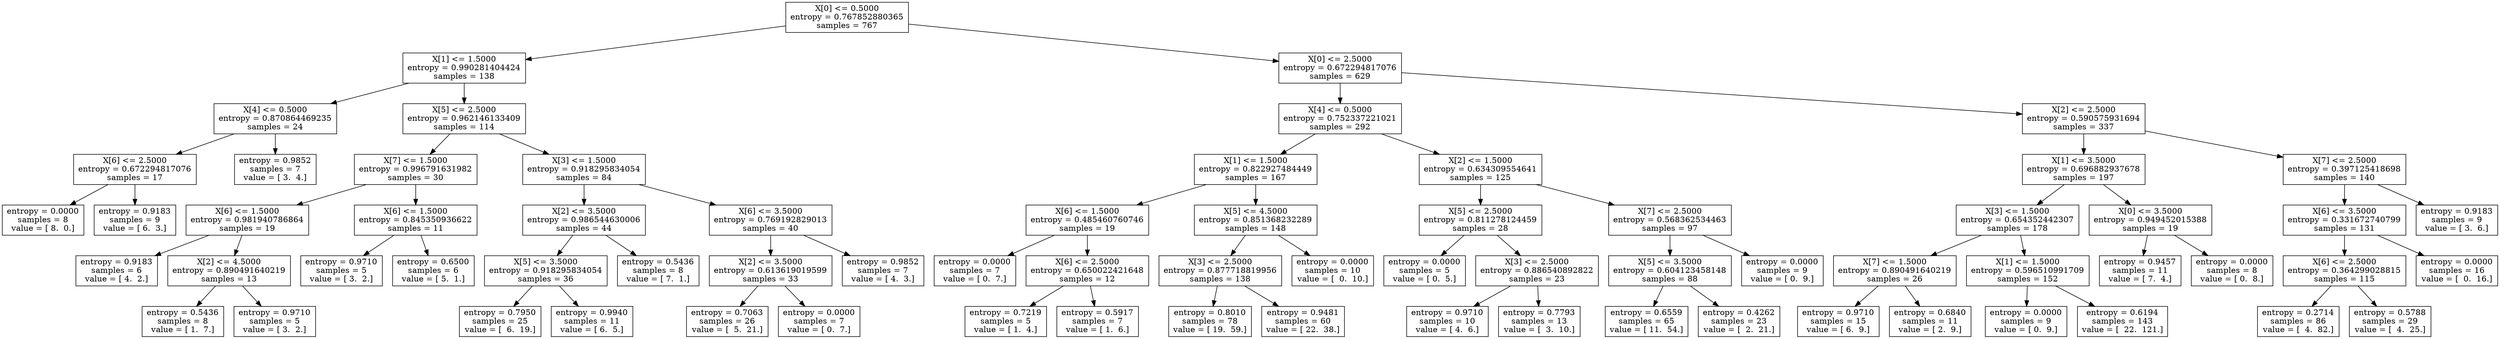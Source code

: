digraph Tree {
0 [label="X[0] <= 0.5000\nentropy = 0.767852880365\nsamples = 767", shape="box"] ;
1 [label="X[1] <= 1.5000\nentropy = 0.990281404424\nsamples = 138", shape="box"] ;
0 -> 1 ;
2 [label="X[4] <= 0.5000\nentropy = 0.870864469235\nsamples = 24", shape="box"] ;
1 -> 2 ;
3 [label="X[6] <= 2.5000\nentropy = 0.672294817076\nsamples = 17", shape="box"] ;
2 -> 3 ;
4 [label="entropy = 0.0000\nsamples = 8\nvalue = [ 8.  0.]", shape="box"] ;
3 -> 4 ;
5 [label="entropy = 0.9183\nsamples = 9\nvalue = [ 6.  3.]", shape="box"] ;
3 -> 5 ;
6 [label="entropy = 0.9852\nsamples = 7\nvalue = [ 3.  4.]", shape="box"] ;
2 -> 6 ;
7 [label="X[5] <= 2.5000\nentropy = 0.962146133409\nsamples = 114", shape="box"] ;
1 -> 7 ;
8 [label="X[7] <= 1.5000\nentropy = 0.996791631982\nsamples = 30", shape="box"] ;
7 -> 8 ;
9 [label="X[6] <= 1.5000\nentropy = 0.981940786864\nsamples = 19", shape="box"] ;
8 -> 9 ;
10 [label="entropy = 0.9183\nsamples = 6\nvalue = [ 4.  2.]", shape="box"] ;
9 -> 10 ;
11 [label="X[2] <= 4.5000\nentropy = 0.890491640219\nsamples = 13", shape="box"] ;
9 -> 11 ;
12 [label="entropy = 0.5436\nsamples = 8\nvalue = [ 1.  7.]", shape="box"] ;
11 -> 12 ;
13 [label="entropy = 0.9710\nsamples = 5\nvalue = [ 3.  2.]", shape="box"] ;
11 -> 13 ;
14 [label="X[6] <= 1.5000\nentropy = 0.845350936622\nsamples = 11", shape="box"] ;
8 -> 14 ;
15 [label="entropy = 0.9710\nsamples = 5\nvalue = [ 3.  2.]", shape="box"] ;
14 -> 15 ;
16 [label="entropy = 0.6500\nsamples = 6\nvalue = [ 5.  1.]", shape="box"] ;
14 -> 16 ;
17 [label="X[3] <= 1.5000\nentropy = 0.918295834054\nsamples = 84", shape="box"] ;
7 -> 17 ;
18 [label="X[2] <= 3.5000\nentropy = 0.986544630006\nsamples = 44", shape="box"] ;
17 -> 18 ;
19 [label="X[5] <= 3.5000\nentropy = 0.918295834054\nsamples = 36", shape="box"] ;
18 -> 19 ;
20 [label="entropy = 0.7950\nsamples = 25\nvalue = [  6.  19.]", shape="box"] ;
19 -> 20 ;
21 [label="entropy = 0.9940\nsamples = 11\nvalue = [ 6.  5.]", shape="box"] ;
19 -> 21 ;
22 [label="entropy = 0.5436\nsamples = 8\nvalue = [ 7.  1.]", shape="box"] ;
18 -> 22 ;
23 [label="X[6] <= 3.5000\nentropy = 0.769192829013\nsamples = 40", shape="box"] ;
17 -> 23 ;
24 [label="X[2] <= 3.5000\nentropy = 0.613619019599\nsamples = 33", shape="box"] ;
23 -> 24 ;
25 [label="entropy = 0.7063\nsamples = 26\nvalue = [  5.  21.]", shape="box"] ;
24 -> 25 ;
26 [label="entropy = 0.0000\nsamples = 7\nvalue = [ 0.  7.]", shape="box"] ;
24 -> 26 ;
27 [label="entropy = 0.9852\nsamples = 7\nvalue = [ 4.  3.]", shape="box"] ;
23 -> 27 ;
28 [label="X[0] <= 2.5000\nentropy = 0.672294817076\nsamples = 629", shape="box"] ;
0 -> 28 ;
29 [label="X[4] <= 0.5000\nentropy = 0.752337221021\nsamples = 292", shape="box"] ;
28 -> 29 ;
30 [label="X[1] <= 1.5000\nentropy = 0.822927484449\nsamples = 167", shape="box"] ;
29 -> 30 ;
31 [label="X[6] <= 1.5000\nentropy = 0.485460760746\nsamples = 19", shape="box"] ;
30 -> 31 ;
32 [label="entropy = 0.0000\nsamples = 7\nvalue = [ 0.  7.]", shape="box"] ;
31 -> 32 ;
33 [label="X[6] <= 2.5000\nentropy = 0.650022421648\nsamples = 12", shape="box"] ;
31 -> 33 ;
34 [label="entropy = 0.7219\nsamples = 5\nvalue = [ 1.  4.]", shape="box"] ;
33 -> 34 ;
35 [label="entropy = 0.5917\nsamples = 7\nvalue = [ 1.  6.]", shape="box"] ;
33 -> 35 ;
36 [label="X[5] <= 4.5000\nentropy = 0.851368232289\nsamples = 148", shape="box"] ;
30 -> 36 ;
37 [label="X[3] <= 2.5000\nentropy = 0.877718819956\nsamples = 138", shape="box"] ;
36 -> 37 ;
38 [label="entropy = 0.8010\nsamples = 78\nvalue = [ 19.  59.]", shape="box"] ;
37 -> 38 ;
39 [label="entropy = 0.9481\nsamples = 60\nvalue = [ 22.  38.]", shape="box"] ;
37 -> 39 ;
40 [label="entropy = 0.0000\nsamples = 10\nvalue = [  0.  10.]", shape="box"] ;
36 -> 40 ;
41 [label="X[2] <= 1.5000\nentropy = 0.634309554641\nsamples = 125", shape="box"] ;
29 -> 41 ;
42 [label="X[5] <= 2.5000\nentropy = 0.811278124459\nsamples = 28", shape="box"] ;
41 -> 42 ;
43 [label="entropy = 0.0000\nsamples = 5\nvalue = [ 0.  5.]", shape="box"] ;
42 -> 43 ;
44 [label="X[3] <= 2.5000\nentropy = 0.886540892822\nsamples = 23", shape="box"] ;
42 -> 44 ;
45 [label="entropy = 0.9710\nsamples = 10\nvalue = [ 4.  6.]", shape="box"] ;
44 -> 45 ;
46 [label="entropy = 0.7793\nsamples = 13\nvalue = [  3.  10.]", shape="box"] ;
44 -> 46 ;
47 [label="X[7] <= 2.5000\nentropy = 0.568362534463\nsamples = 97", shape="box"] ;
41 -> 47 ;
48 [label="X[5] <= 3.5000\nentropy = 0.604123458148\nsamples = 88", shape="box"] ;
47 -> 48 ;
49 [label="entropy = 0.6559\nsamples = 65\nvalue = [ 11.  54.]", shape="box"] ;
48 -> 49 ;
50 [label="entropy = 0.4262\nsamples = 23\nvalue = [  2.  21.]", shape="box"] ;
48 -> 50 ;
51 [label="entropy = 0.0000\nsamples = 9\nvalue = [ 0.  9.]", shape="box"] ;
47 -> 51 ;
52 [label="X[2] <= 2.5000\nentropy = 0.590575931694\nsamples = 337", shape="box"] ;
28 -> 52 ;
53 [label="X[1] <= 3.5000\nentropy = 0.696882937678\nsamples = 197", shape="box"] ;
52 -> 53 ;
54 [label="X[3] <= 1.5000\nentropy = 0.654352442307\nsamples = 178", shape="box"] ;
53 -> 54 ;
55 [label="X[7] <= 1.5000\nentropy = 0.890491640219\nsamples = 26", shape="box"] ;
54 -> 55 ;
56 [label="entropy = 0.9710\nsamples = 15\nvalue = [ 6.  9.]", shape="box"] ;
55 -> 56 ;
57 [label="entropy = 0.6840\nsamples = 11\nvalue = [ 2.  9.]", shape="box"] ;
55 -> 57 ;
58 [label="X[1] <= 1.5000\nentropy = 0.596510991709\nsamples = 152", shape="box"] ;
54 -> 58 ;
59 [label="entropy = 0.0000\nsamples = 9\nvalue = [ 0.  9.]", shape="box"] ;
58 -> 59 ;
60 [label="entropy = 0.6194\nsamples = 143\nvalue = [  22.  121.]", shape="box"] ;
58 -> 60 ;
61 [label="X[0] <= 3.5000\nentropy = 0.949452015388\nsamples = 19", shape="box"] ;
53 -> 61 ;
62 [label="entropy = 0.9457\nsamples = 11\nvalue = [ 7.  4.]", shape="box"] ;
61 -> 62 ;
63 [label="entropy = 0.0000\nsamples = 8\nvalue = [ 0.  8.]", shape="box"] ;
61 -> 63 ;
64 [label="X[7] <= 2.5000\nentropy = 0.397125418698\nsamples = 140", shape="box"] ;
52 -> 64 ;
65 [label="X[6] <= 3.5000\nentropy = 0.331672740799\nsamples = 131", shape="box"] ;
64 -> 65 ;
66 [label="X[6] <= 2.5000\nentropy = 0.364299028815\nsamples = 115", shape="box"] ;
65 -> 66 ;
67 [label="entropy = 0.2714\nsamples = 86\nvalue = [  4.  82.]", shape="box"] ;
66 -> 67 ;
68 [label="entropy = 0.5788\nsamples = 29\nvalue = [  4.  25.]", shape="box"] ;
66 -> 68 ;
69 [label="entropy = 0.0000\nsamples = 16\nvalue = [  0.  16.]", shape="box"] ;
65 -> 69 ;
70 [label="entropy = 0.9183\nsamples = 9\nvalue = [ 3.  6.]", shape="box"] ;
64 -> 70 ;
}